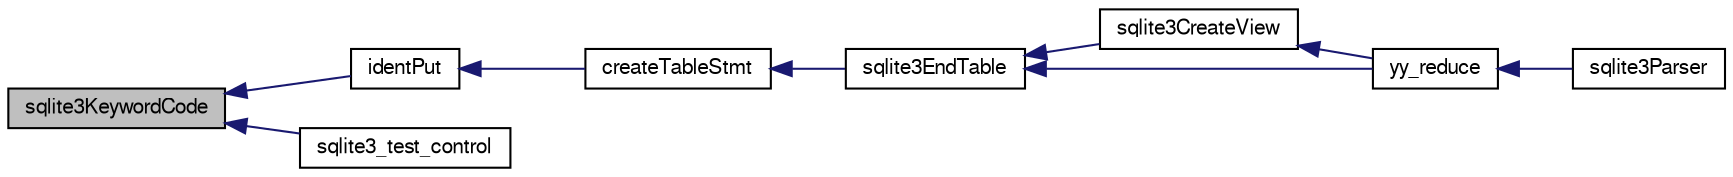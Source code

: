 digraph "sqlite3KeywordCode"
{
  edge [fontname="FreeSans",fontsize="10",labelfontname="FreeSans",labelfontsize="10"];
  node [fontname="FreeSans",fontsize="10",shape=record];
  rankdir="LR";
  Node574606 [label="sqlite3KeywordCode",height=0.2,width=0.4,color="black", fillcolor="grey75", style="filled", fontcolor="black"];
  Node574606 -> Node574607 [dir="back",color="midnightblue",fontsize="10",style="solid",fontname="FreeSans"];
  Node574607 [label="identPut",height=0.2,width=0.4,color="black", fillcolor="white", style="filled",URL="$sqlite3_8c.html#a74ea2521c5fe1faf0e631d19acfc8fb7"];
  Node574607 -> Node574608 [dir="back",color="midnightblue",fontsize="10",style="solid",fontname="FreeSans"];
  Node574608 [label="createTableStmt",height=0.2,width=0.4,color="black", fillcolor="white", style="filled",URL="$sqlite3_8c.html#a6b8d7a56b28f8ddeaaa1638a1347a930"];
  Node574608 -> Node574609 [dir="back",color="midnightblue",fontsize="10",style="solid",fontname="FreeSans"];
  Node574609 [label="sqlite3EndTable",height=0.2,width=0.4,color="black", fillcolor="white", style="filled",URL="$sqlite3_8c.html#a7b5f2c66c0f0b6f819d970ca389768b0"];
  Node574609 -> Node574610 [dir="back",color="midnightblue",fontsize="10",style="solid",fontname="FreeSans"];
  Node574610 [label="sqlite3CreateView",height=0.2,width=0.4,color="black", fillcolor="white", style="filled",URL="$sqlite3_8c.html#a9d85cb00ff71dee5cd9a019503a6982e"];
  Node574610 -> Node574611 [dir="back",color="midnightblue",fontsize="10",style="solid",fontname="FreeSans"];
  Node574611 [label="yy_reduce",height=0.2,width=0.4,color="black", fillcolor="white", style="filled",URL="$sqlite3_8c.html#a7c419a9b25711c666a9a2449ef377f14"];
  Node574611 -> Node574612 [dir="back",color="midnightblue",fontsize="10",style="solid",fontname="FreeSans"];
  Node574612 [label="sqlite3Parser",height=0.2,width=0.4,color="black", fillcolor="white", style="filled",URL="$sqlite3_8c.html#a0327d71a5fabe0b6a343d78a2602e72a"];
  Node574609 -> Node574611 [dir="back",color="midnightblue",fontsize="10",style="solid",fontname="FreeSans"];
  Node574606 -> Node574613 [dir="back",color="midnightblue",fontsize="10",style="solid",fontname="FreeSans"];
  Node574613 [label="sqlite3_test_control",height=0.2,width=0.4,color="black", fillcolor="white", style="filled",URL="$sqlite3_8h.html#a3d90fdf0f259711a4e3822e12cd86106"];
}
